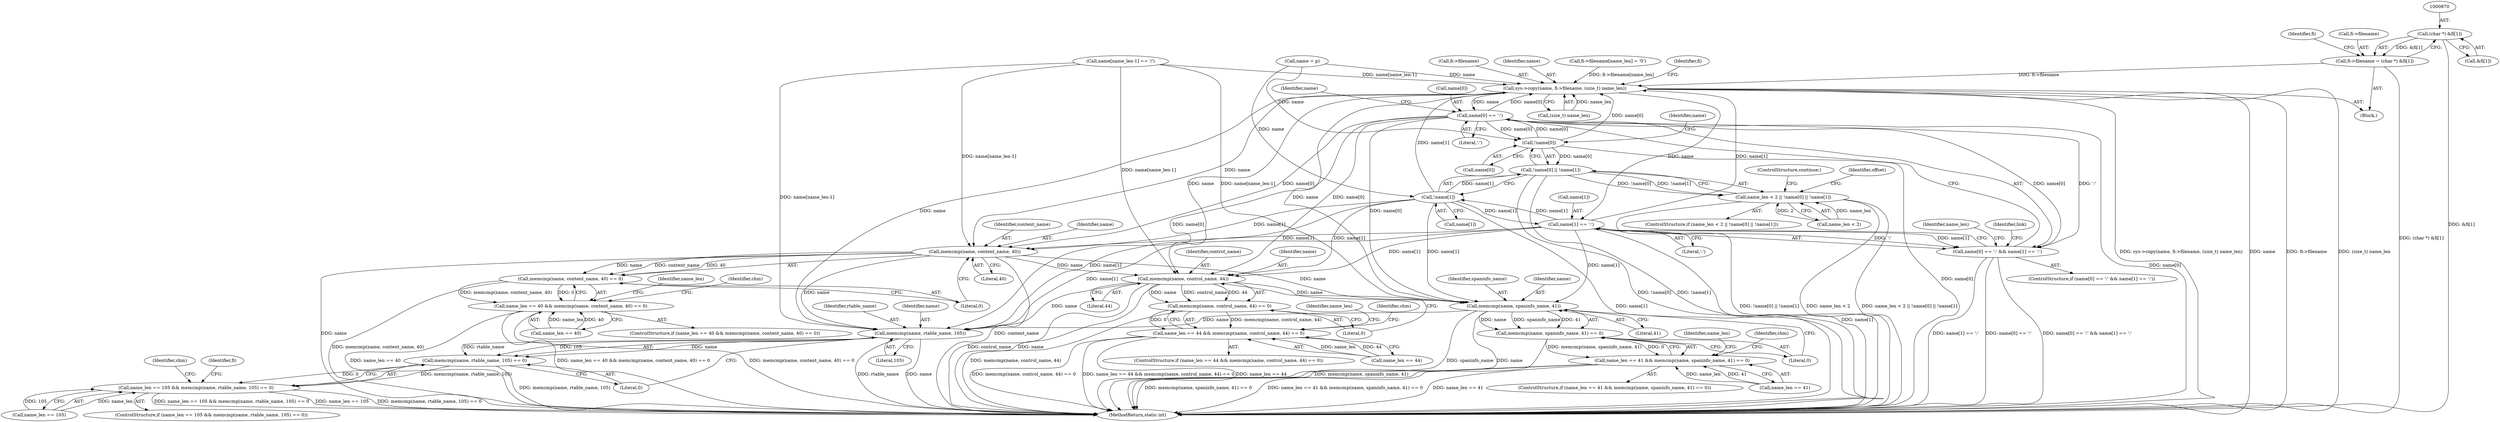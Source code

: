 digraph "0_libmspack_2f084136cfe0d05e5bf5703f3e83c6d955234b4d@array" {
"1000869" [label="(Call,(char *) &fi[1])"];
"1000865" [label="(Call,fi->filename = (char *) &fi[1])"];
"1000905" [label="(Call,sys->copy(name, fi->filename, (size_t) name_len))"];
"1000922" [label="(Call,name[0] == ':')"];
"1000800" [label="(Call,!name[0])"];
"1000799" [label="(Call,!name[0] || !name[1])"];
"1000795" [label="(Call,name_len < 2 || !name[0] || !name[1])"];
"1000921" [label="(Call,name[0] == ':' && name[1] == ':')"];
"1000939" [label="(Call,memcmp(name, content_name, 40))"];
"1000938" [label="(Call,memcmp(name, content_name, 40) == 0)"];
"1000934" [label="(Call,name_len == 40 && memcmp(name, content_name, 40) == 0)"];
"1000959" [label="(Call,memcmp(name, control_name, 44))"];
"1000958" [label="(Call,memcmp(name, control_name, 44) == 0)"];
"1000954" [label="(Call,name_len == 44 && memcmp(name, control_name, 44) == 0)"];
"1000979" [label="(Call,memcmp(name, spaninfo_name, 41))"];
"1000978" [label="(Call,memcmp(name, spaninfo_name, 41) == 0)"];
"1000974" [label="(Call,name_len == 41 && memcmp(name, spaninfo_name, 41) == 0)"];
"1000999" [label="(Call,memcmp(name, rtable_name, 105))"];
"1000998" [label="(Call,memcmp(name, rtable_name, 105) == 0)"];
"1000994" [label="(Call,name_len == 105 && memcmp(name, rtable_name, 105) == 0)"];
"1000927" [label="(Call,name[1] == ':')"];
"1000804" [label="(Call,!name[1])"];
"1000905" [label="(Call,sys->copy(name, fi->filename, (size_t) name_len))"];
"1000926" [label="(Literal,':')"];
"1000988" [label="(Identifier,chm)"];
"1000998" [label="(Call,memcmp(name, rtable_name, 105) == 0)"];
"1000929" [label="(Identifier,name)"];
"1000806" [label="(Identifier,name)"];
"1000936" [label="(Identifier,name_len)"];
"1001014" [label="(Identifier,fi)"];
"1000922" [label="(Call,name[0] == ':')"];
"1000808" [label="(ControlStructure,continue;)"];
"1000928" [label="(Call,name[1])"];
"1000981" [label="(Identifier,spaninfo_name)"];
"1000927" [label="(Call,name[1] == ':')"];
"1000805" [label="(Call,name[1])"];
"1000804" [label="(Call,!name[1])"];
"1000812" [label="(Identifier,offset)"];
"1000999" [label="(Call,memcmp(name, rtable_name, 105))"];
"1000794" [label="(ControlStructure,if (name_len < 2 || !name[0] || !name[1]))"];
"1000796" [label="(Call,name_len < 2)"];
"1000938" [label="(Call,memcmp(name, content_name, 40) == 0)"];
"1000975" [label="(Call,name_len == 41)"];
"1000995" [label="(Call,name_len == 105)"];
"1001003" [label="(Literal,0)"];
"1000959" [label="(Call,memcmp(name, control_name, 44))"];
"1000956" [label="(Identifier,name_len)"];
"1000943" [label="(Literal,0)"];
"1000954" [label="(Call,name_len == 44 && memcmp(name, control_name, 44) == 0)"];
"1000953" [label="(ControlStructure,if (name_len == 44 && memcmp(name, control_name, 44) == 0))"];
"1000996" [label="(Identifier,name_len)"];
"1000907" [label="(Call,fi->filename)"];
"1000920" [label="(ControlStructure,if (name[0] == ':' && name[1] == ':'))"];
"1000994" [label="(Call,name_len == 105 && memcmp(name, rtable_name, 105) == 0)"];
"1001001" [label="(Identifier,rtable_name)"];
"1000980" [label="(Identifier,name)"];
"1000973" [label="(ControlStructure,if (name_len == 41 && memcmp(name, spaninfo_name, 41) == 0))"];
"1000823" [label="(Call,name[name_len-1] == '/')"];
"1001000" [label="(Identifier,name)"];
"1000869" [label="(Call,(char *) &fi[1])"];
"1000976" [label="(Identifier,name_len)"];
"1000963" [label="(Literal,0)"];
"1000801" [label="(Call,name[0])"];
"1000941" [label="(Identifier,content_name)"];
"1000939" [label="(Call,memcmp(name, content_name, 40))"];
"1000962" [label="(Literal,44)"];
"1000921" [label="(Call,name[0] == ':' && name[1] == ':')"];
"1000906" [label="(Identifier,name)"];
"1000960" [label="(Identifier,name)"];
"1000795" [label="(Call,name_len < 2 || !name[0] || !name[1])"];
"1000958" [label="(Call,memcmp(name, control_name, 44) == 0)"];
"1000934" [label="(Call,name_len == 40 && memcmp(name, content_name, 40) == 0)"];
"1000782" [label="(Call,name = p)"];
"1001002" [label="(Literal,105)"];
"1000940" [label="(Identifier,name)"];
"1000770" [label="(Block,)"];
"1000877" [label="(Identifier,fi)"];
"1000866" [label="(Call,fi->filename)"];
"1000961" [label="(Identifier,control_name)"];
"1000983" [label="(Literal,0)"];
"1000865" [label="(Call,fi->filename = (char *) &fi[1])"];
"1000913" [label="(Call,fi->filename[name_len] = '\0')"];
"1000979" [label="(Call,memcmp(name, spaninfo_name, 41))"];
"1000974" [label="(Call,name_len == 41 && memcmp(name, spaninfo_name, 41) == 0)"];
"1000799" [label="(Call,!name[0] || !name[1])"];
"1000800" [label="(Call,!name[0])"];
"1000993" [label="(ControlStructure,if (name_len == 105 && memcmp(name, rtable_name, 105) == 0))"];
"1000916" [label="(Identifier,fi)"];
"1000982" [label="(Literal,41)"];
"1001059" [label="(MethodReturn,static int)"];
"1001027" [label="(Identifier,link)"];
"1000933" [label="(ControlStructure,if (name_len == 40 && memcmp(name, content_name, 40) == 0))"];
"1000931" [label="(Literal,':')"];
"1000923" [label="(Call,name[0])"];
"1000942" [label="(Literal,40)"];
"1000978" [label="(Call,memcmp(name, spaninfo_name, 41) == 0)"];
"1001008" [label="(Identifier,chm)"];
"1000935" [label="(Call,name_len == 40)"];
"1000910" [label="(Call,(size_t) name_len)"];
"1000968" [label="(Identifier,chm)"];
"1000948" [label="(Identifier,chm)"];
"1000871" [label="(Call,&fi[1])"];
"1000955" [label="(Call,name_len == 44)"];
"1000869" -> "1000865"  [label="AST: "];
"1000869" -> "1000871"  [label="CFG: "];
"1000870" -> "1000869"  [label="AST: "];
"1000871" -> "1000869"  [label="AST: "];
"1000865" -> "1000869"  [label="CFG: "];
"1000869" -> "1001059"  [label="DDG: &fi[1]"];
"1000869" -> "1000865"  [label="DDG: &fi[1]"];
"1000865" -> "1000770"  [label="AST: "];
"1000866" -> "1000865"  [label="AST: "];
"1000877" -> "1000865"  [label="CFG: "];
"1000865" -> "1001059"  [label="DDG: (char *) &fi[1]"];
"1000865" -> "1000905"  [label="DDG: fi->filename"];
"1000905" -> "1000770"  [label="AST: "];
"1000905" -> "1000910"  [label="CFG: "];
"1000906" -> "1000905"  [label="AST: "];
"1000907" -> "1000905"  [label="AST: "];
"1000910" -> "1000905"  [label="AST: "];
"1000916" -> "1000905"  [label="CFG: "];
"1000905" -> "1001059"  [label="DDG: sys->copy(name, fi->filename, (size_t) name_len)"];
"1000905" -> "1001059"  [label="DDG: name"];
"1000905" -> "1001059"  [label="DDG: fi->filename"];
"1000905" -> "1001059"  [label="DDG: (size_t) name_len"];
"1000804" -> "1000905"  [label="DDG: name[1]"];
"1000782" -> "1000905"  [label="DDG: name"];
"1000823" -> "1000905"  [label="DDG: name[name_len-1]"];
"1000922" -> "1000905"  [label="DDG: name[0]"];
"1000800" -> "1000905"  [label="DDG: name[0]"];
"1000927" -> "1000905"  [label="DDG: name[1]"];
"1000913" -> "1000905"  [label="DDG: fi->filename[name_len]"];
"1000910" -> "1000905"  [label="DDG: name_len"];
"1000905" -> "1000922"  [label="DDG: name"];
"1000905" -> "1000927"  [label="DDG: name"];
"1000905" -> "1000939"  [label="DDG: name"];
"1000905" -> "1000959"  [label="DDG: name"];
"1000905" -> "1000979"  [label="DDG: name"];
"1000905" -> "1000999"  [label="DDG: name"];
"1000922" -> "1000921"  [label="AST: "];
"1000922" -> "1000926"  [label="CFG: "];
"1000923" -> "1000922"  [label="AST: "];
"1000926" -> "1000922"  [label="AST: "];
"1000929" -> "1000922"  [label="CFG: "];
"1000921" -> "1000922"  [label="CFG: "];
"1000922" -> "1001059"  [label="DDG: name[0]"];
"1000922" -> "1000800"  [label="DDG: name[0]"];
"1000922" -> "1000921"  [label="DDG: name[0]"];
"1000922" -> "1000921"  [label="DDG: ':'"];
"1000800" -> "1000922"  [label="DDG: name[0]"];
"1000922" -> "1000939"  [label="DDG: name[0]"];
"1000922" -> "1000959"  [label="DDG: name[0]"];
"1000922" -> "1000979"  [label="DDG: name[0]"];
"1000922" -> "1000999"  [label="DDG: name[0]"];
"1000800" -> "1000799"  [label="AST: "];
"1000800" -> "1000801"  [label="CFG: "];
"1000801" -> "1000800"  [label="AST: "];
"1000806" -> "1000800"  [label="CFG: "];
"1000799" -> "1000800"  [label="CFG: "];
"1000800" -> "1001059"  [label="DDG: name[0]"];
"1000800" -> "1000799"  [label="DDG: name[0]"];
"1000782" -> "1000800"  [label="DDG: name"];
"1000799" -> "1000795"  [label="AST: "];
"1000799" -> "1000804"  [label="CFG: "];
"1000804" -> "1000799"  [label="AST: "];
"1000795" -> "1000799"  [label="CFG: "];
"1000799" -> "1001059"  [label="DDG: !name[0]"];
"1000799" -> "1001059"  [label="DDG: !name[1]"];
"1000799" -> "1000795"  [label="DDG: !name[0]"];
"1000799" -> "1000795"  [label="DDG: !name[1]"];
"1000804" -> "1000799"  [label="DDG: name[1]"];
"1000795" -> "1000794"  [label="AST: "];
"1000795" -> "1000796"  [label="CFG: "];
"1000796" -> "1000795"  [label="AST: "];
"1000808" -> "1000795"  [label="CFG: "];
"1000812" -> "1000795"  [label="CFG: "];
"1000795" -> "1001059"  [label="DDG: name_len < 2"];
"1000795" -> "1001059"  [label="DDG: name_len < 2 || !name[0] || !name[1]"];
"1000795" -> "1001059"  [label="DDG: !name[0] || !name[1]"];
"1000796" -> "1000795"  [label="DDG: name_len"];
"1000796" -> "1000795"  [label="DDG: 2"];
"1000921" -> "1000920"  [label="AST: "];
"1000921" -> "1000927"  [label="CFG: "];
"1000927" -> "1000921"  [label="AST: "];
"1000936" -> "1000921"  [label="CFG: "];
"1001027" -> "1000921"  [label="CFG: "];
"1000921" -> "1001059"  [label="DDG: name[0] == ':' && name[1] == ':'"];
"1000921" -> "1001059"  [label="DDG: name[1] == ':'"];
"1000921" -> "1001059"  [label="DDG: name[0] == ':'"];
"1000927" -> "1000921"  [label="DDG: name[1]"];
"1000927" -> "1000921"  [label="DDG: ':'"];
"1000939" -> "1000938"  [label="AST: "];
"1000939" -> "1000942"  [label="CFG: "];
"1000940" -> "1000939"  [label="AST: "];
"1000941" -> "1000939"  [label="AST: "];
"1000942" -> "1000939"  [label="AST: "];
"1000943" -> "1000939"  [label="CFG: "];
"1000939" -> "1001059"  [label="DDG: content_name"];
"1000939" -> "1001059"  [label="DDG: name"];
"1000939" -> "1000938"  [label="DDG: name"];
"1000939" -> "1000938"  [label="DDG: content_name"];
"1000939" -> "1000938"  [label="DDG: 40"];
"1000804" -> "1000939"  [label="DDG: name[1]"];
"1000927" -> "1000939"  [label="DDG: name[1]"];
"1000823" -> "1000939"  [label="DDG: name[name_len-1]"];
"1000939" -> "1000959"  [label="DDG: name"];
"1000939" -> "1000979"  [label="DDG: name"];
"1000939" -> "1000999"  [label="DDG: name"];
"1000938" -> "1000934"  [label="AST: "];
"1000938" -> "1000943"  [label="CFG: "];
"1000943" -> "1000938"  [label="AST: "];
"1000934" -> "1000938"  [label="CFG: "];
"1000938" -> "1001059"  [label="DDG: memcmp(name, content_name, 40)"];
"1000938" -> "1000934"  [label="DDG: memcmp(name, content_name, 40)"];
"1000938" -> "1000934"  [label="DDG: 0"];
"1000934" -> "1000933"  [label="AST: "];
"1000934" -> "1000935"  [label="CFG: "];
"1000935" -> "1000934"  [label="AST: "];
"1000948" -> "1000934"  [label="CFG: "];
"1000956" -> "1000934"  [label="CFG: "];
"1000934" -> "1001059"  [label="DDG: name_len == 40"];
"1000934" -> "1001059"  [label="DDG: name_len == 40 && memcmp(name, content_name, 40) == 0"];
"1000934" -> "1001059"  [label="DDG: memcmp(name, content_name, 40) == 0"];
"1000935" -> "1000934"  [label="DDG: name_len"];
"1000935" -> "1000934"  [label="DDG: 40"];
"1000959" -> "1000958"  [label="AST: "];
"1000959" -> "1000962"  [label="CFG: "];
"1000960" -> "1000959"  [label="AST: "];
"1000961" -> "1000959"  [label="AST: "];
"1000962" -> "1000959"  [label="AST: "];
"1000963" -> "1000959"  [label="CFG: "];
"1000959" -> "1001059"  [label="DDG: control_name"];
"1000959" -> "1001059"  [label="DDG: name"];
"1000959" -> "1000958"  [label="DDG: name"];
"1000959" -> "1000958"  [label="DDG: control_name"];
"1000959" -> "1000958"  [label="DDG: 44"];
"1000804" -> "1000959"  [label="DDG: name[1]"];
"1000927" -> "1000959"  [label="DDG: name[1]"];
"1000823" -> "1000959"  [label="DDG: name[name_len-1]"];
"1000959" -> "1000979"  [label="DDG: name"];
"1000959" -> "1000999"  [label="DDG: name"];
"1000958" -> "1000954"  [label="AST: "];
"1000958" -> "1000963"  [label="CFG: "];
"1000963" -> "1000958"  [label="AST: "];
"1000954" -> "1000958"  [label="CFG: "];
"1000958" -> "1001059"  [label="DDG: memcmp(name, control_name, 44)"];
"1000958" -> "1000954"  [label="DDG: memcmp(name, control_name, 44)"];
"1000958" -> "1000954"  [label="DDG: 0"];
"1000954" -> "1000953"  [label="AST: "];
"1000954" -> "1000955"  [label="CFG: "];
"1000955" -> "1000954"  [label="AST: "];
"1000968" -> "1000954"  [label="CFG: "];
"1000976" -> "1000954"  [label="CFG: "];
"1000954" -> "1001059"  [label="DDG: memcmp(name, control_name, 44) == 0"];
"1000954" -> "1001059"  [label="DDG: name_len == 44 && memcmp(name, control_name, 44) == 0"];
"1000954" -> "1001059"  [label="DDG: name_len == 44"];
"1000955" -> "1000954"  [label="DDG: name_len"];
"1000955" -> "1000954"  [label="DDG: 44"];
"1000979" -> "1000978"  [label="AST: "];
"1000979" -> "1000982"  [label="CFG: "];
"1000980" -> "1000979"  [label="AST: "];
"1000981" -> "1000979"  [label="AST: "];
"1000982" -> "1000979"  [label="AST: "];
"1000983" -> "1000979"  [label="CFG: "];
"1000979" -> "1001059"  [label="DDG: spaninfo_name"];
"1000979" -> "1001059"  [label="DDG: name"];
"1000979" -> "1000978"  [label="DDG: name"];
"1000979" -> "1000978"  [label="DDG: spaninfo_name"];
"1000979" -> "1000978"  [label="DDG: 41"];
"1000804" -> "1000979"  [label="DDG: name[1]"];
"1000927" -> "1000979"  [label="DDG: name[1]"];
"1000823" -> "1000979"  [label="DDG: name[name_len-1]"];
"1000979" -> "1000999"  [label="DDG: name"];
"1000978" -> "1000974"  [label="AST: "];
"1000978" -> "1000983"  [label="CFG: "];
"1000983" -> "1000978"  [label="AST: "];
"1000974" -> "1000978"  [label="CFG: "];
"1000978" -> "1001059"  [label="DDG: memcmp(name, spaninfo_name, 41)"];
"1000978" -> "1000974"  [label="DDG: memcmp(name, spaninfo_name, 41)"];
"1000978" -> "1000974"  [label="DDG: 0"];
"1000974" -> "1000973"  [label="AST: "];
"1000974" -> "1000975"  [label="CFG: "];
"1000975" -> "1000974"  [label="AST: "];
"1000988" -> "1000974"  [label="CFG: "];
"1000996" -> "1000974"  [label="CFG: "];
"1000974" -> "1001059"  [label="DDG: name_len == 41 && memcmp(name, spaninfo_name, 41) == 0"];
"1000974" -> "1001059"  [label="DDG: name_len == 41"];
"1000974" -> "1001059"  [label="DDG: memcmp(name, spaninfo_name, 41) == 0"];
"1000975" -> "1000974"  [label="DDG: name_len"];
"1000975" -> "1000974"  [label="DDG: 41"];
"1000999" -> "1000998"  [label="AST: "];
"1000999" -> "1001002"  [label="CFG: "];
"1001000" -> "1000999"  [label="AST: "];
"1001001" -> "1000999"  [label="AST: "];
"1001002" -> "1000999"  [label="AST: "];
"1001003" -> "1000999"  [label="CFG: "];
"1000999" -> "1001059"  [label="DDG: rtable_name"];
"1000999" -> "1001059"  [label="DDG: name"];
"1000999" -> "1000998"  [label="DDG: name"];
"1000999" -> "1000998"  [label="DDG: rtable_name"];
"1000999" -> "1000998"  [label="DDG: 105"];
"1000804" -> "1000999"  [label="DDG: name[1]"];
"1000927" -> "1000999"  [label="DDG: name[1]"];
"1000823" -> "1000999"  [label="DDG: name[name_len-1]"];
"1000998" -> "1000994"  [label="AST: "];
"1000998" -> "1001003"  [label="CFG: "];
"1001003" -> "1000998"  [label="AST: "];
"1000994" -> "1000998"  [label="CFG: "];
"1000998" -> "1001059"  [label="DDG: memcmp(name, rtable_name, 105)"];
"1000998" -> "1000994"  [label="DDG: memcmp(name, rtable_name, 105)"];
"1000998" -> "1000994"  [label="DDG: 0"];
"1000994" -> "1000993"  [label="AST: "];
"1000994" -> "1000995"  [label="CFG: "];
"1000995" -> "1000994"  [label="AST: "];
"1001008" -> "1000994"  [label="CFG: "];
"1001014" -> "1000994"  [label="CFG: "];
"1000994" -> "1001059"  [label="DDG: memcmp(name, rtable_name, 105) == 0"];
"1000994" -> "1001059"  [label="DDG: name_len == 105 && memcmp(name, rtable_name, 105) == 0"];
"1000994" -> "1001059"  [label="DDG: name_len == 105"];
"1000995" -> "1000994"  [label="DDG: name_len"];
"1000995" -> "1000994"  [label="DDG: 105"];
"1000927" -> "1000931"  [label="CFG: "];
"1000928" -> "1000927"  [label="AST: "];
"1000931" -> "1000927"  [label="AST: "];
"1000927" -> "1001059"  [label="DDG: name[1]"];
"1000927" -> "1000804"  [label="DDG: name[1]"];
"1000804" -> "1000927"  [label="DDG: name[1]"];
"1000804" -> "1000805"  [label="CFG: "];
"1000805" -> "1000804"  [label="AST: "];
"1000804" -> "1001059"  [label="DDG: name[1]"];
"1000782" -> "1000804"  [label="DDG: name"];
}
